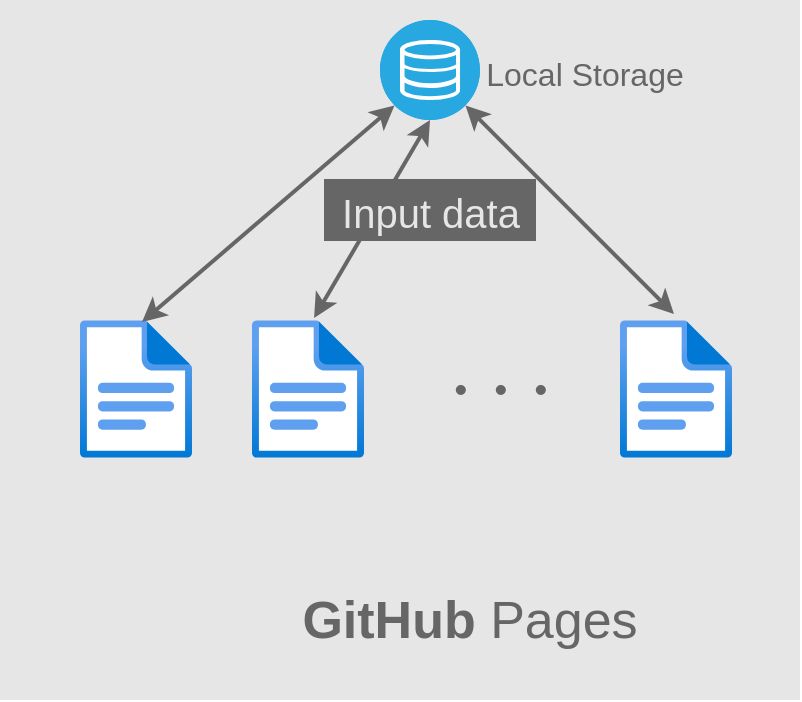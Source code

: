 <mxfile version="15.5.0" type="device"><diagram id="DLuW5GocsvQcpdkPsAOb" name="Page-1"><mxGraphModel dx="695" dy="862" grid="1" gridSize="10" guides="1" tooltips="1" connect="1" arrows="1" fold="1" page="1" pageScale="1" pageWidth="827" pageHeight="1169" math="0" shadow="0"><root><mxCell id="0"/><mxCell id="1" parent="0"/><mxCell id="pxNqtwXulTHjh9xoZkf6-23" value="" style="rounded=0;whiteSpace=wrap;html=1;fontSize=16;fillColor=#E6E6E6;strokeColor=none;" vertex="1" parent="1"><mxGeometry x="260" y="10" width="400" height="350" as="geometry"/></mxCell><mxCell id="pxNqtwXulTHjh9xoZkf6-1" value="" style="aspect=fixed;html=1;points=[];align=center;image;fontSize=12;image=img/lib/azure2/general/File.svg;" vertex="1" parent="1"><mxGeometry x="300" y="170" width="56.0" height="69" as="geometry"/></mxCell><mxCell id="pxNqtwXulTHjh9xoZkf6-16" style="rounded=0;orthogonalLoop=1;jettySize=auto;html=1;exitX=0.145;exitY=0.855;exitDx=0;exitDy=0;exitPerimeter=0;entryX=0.554;entryY=0.014;entryDx=0;entryDy=0;entryPerimeter=0;fontSize=26;startArrow=classic;startFill=1;strokeWidth=2;strokeColor=#666666;" edge="1" parent="1" source="pxNqtwXulTHjh9xoZkf6-2" target="pxNqtwXulTHjh9xoZkf6-1"><mxGeometry relative="1" as="geometry"/></mxCell><mxCell id="pxNqtwXulTHjh9xoZkf6-17" style="edgeStyle=none;rounded=0;orthogonalLoop=1;jettySize=auto;html=1;exitX=0.5;exitY=1;exitDx=0;exitDy=0;exitPerimeter=0;entryX=0.554;entryY=-0.014;entryDx=0;entryDy=0;entryPerimeter=0;fontSize=26;startArrow=classic;startFill=1;strokeColor=#666666;strokeWidth=2;" edge="1" parent="1" source="pxNqtwXulTHjh9xoZkf6-2" target="pxNqtwXulTHjh9xoZkf6-9"><mxGeometry relative="1" as="geometry"/></mxCell><mxCell id="pxNqtwXulTHjh9xoZkf6-18" style="edgeStyle=none;rounded=0;orthogonalLoop=1;jettySize=auto;html=1;exitX=0.855;exitY=0.855;exitDx=0;exitDy=0;exitPerimeter=0;entryX=0.482;entryY=-0.043;entryDx=0;entryDy=0;entryPerimeter=0;fontSize=26;startArrow=classic;startFill=1;strokeColor=#666666;strokeWidth=2;" edge="1" parent="1" source="pxNqtwXulTHjh9xoZkf6-2" target="pxNqtwXulTHjh9xoZkf6-10"><mxGeometry relative="1" as="geometry"/></mxCell><mxCell id="pxNqtwXulTHjh9xoZkf6-2" value="" style="fillColor=#28A8E0;verticalLabelPosition=bottom;sketch=0;html=1;strokeColor=#ffffff;verticalAlign=top;align=center;points=[[0.145,0.145,0],[0.5,0,0],[0.855,0.145,0],[1,0.5,0],[0.855,0.855,0],[0.5,1,0],[0.145,0.855,0],[0,0.5,0]];pointerEvents=1;shape=mxgraph.cisco_safe.compositeIcon;bgIcon=ellipse;resIcon=mxgraph.cisco_safe.capability.storage;" vertex="1" parent="1"><mxGeometry x="450" y="20" width="50" height="50" as="geometry"/></mxCell><mxCell id="pxNqtwXulTHjh9xoZkf6-7" value="" style="shape=image;html=1;verticalAlign=top;verticalLabelPosition=bottom;labelBackgroundColor=#ffffff;imageAspect=0;aspect=fixed;image=https://cdn3.iconfinder.com/data/icons/social-network-3/128/GitHub-Social-Network-communicate-page-curl.png" vertex="1" parent="1"><mxGeometry x="330" y="290" width="60" height="60" as="geometry"/></mxCell><mxCell id="pxNqtwXulTHjh9xoZkf6-8" value="&lt;font style=&quot;font-size: 26px&quot; color=&quot;#666666&quot;&gt;&lt;b&gt;GitHub&lt;/b&gt; Pages&lt;/font&gt;" style="text;html=1;strokeColor=none;fillColor=none;align=center;verticalAlign=middle;whiteSpace=wrap;rounded=0;" vertex="1" parent="1"><mxGeometry x="400" y="305" width="190" height="30" as="geometry"/></mxCell><mxCell id="pxNqtwXulTHjh9xoZkf6-9" value="" style="aspect=fixed;html=1;points=[];align=center;image;fontSize=12;image=img/lib/azure2/general/File.svg;" vertex="1" parent="1"><mxGeometry x="386" y="170" width="56.0" height="69" as="geometry"/></mxCell><mxCell id="pxNqtwXulTHjh9xoZkf6-10" value="" style="aspect=fixed;html=1;points=[];align=center;image;fontSize=12;image=img/lib/azure2/general/File.svg;" vertex="1" parent="1"><mxGeometry x="570" y="170" width="56.0" height="69" as="geometry"/></mxCell><mxCell id="pxNqtwXulTHjh9xoZkf6-11" value="&lt;font style=&quot;font-size: 20px&quot; color=&quot;#e6e6e6&quot;&gt;Input data&lt;/font&gt;" style="text;html=1;strokeColor=#666666;fillColor=#666666;align=center;verticalAlign=middle;whiteSpace=wrap;rounded=0;fontSize=26;fontColor=#333333;" vertex="1" parent="1"><mxGeometry x="422.5" y="100" width="105" height="30" as="geometry"/></mxCell><mxCell id="pxNqtwXulTHjh9xoZkf6-21" value="&lt;b&gt;&lt;font color=&quot;#666666&quot;&gt;・・・&lt;/font&gt;&lt;/b&gt;" style="text;html=1;strokeColor=none;fillColor=none;align=center;verticalAlign=middle;whiteSpace=wrap;rounded=0;fontSize=20;" vertex="1" parent="1"><mxGeometry x="480" y="189.5" width="60" height="30" as="geometry"/></mxCell><mxCell id="pxNqtwXulTHjh9xoZkf6-22" value="&lt;font style=&quot;font-size: 16px&quot; color=&quot;#666666&quot;&gt;Local Storage&lt;/font&gt;" style="text;html=1;strokeColor=none;fillColor=none;align=center;verticalAlign=middle;whiteSpace=wrap;rounded=0;fontSize=20;" vertex="1" parent="1"><mxGeometry x="500" y="20" width="105" height="50" as="geometry"/></mxCell></root></mxGraphModel></diagram></mxfile>